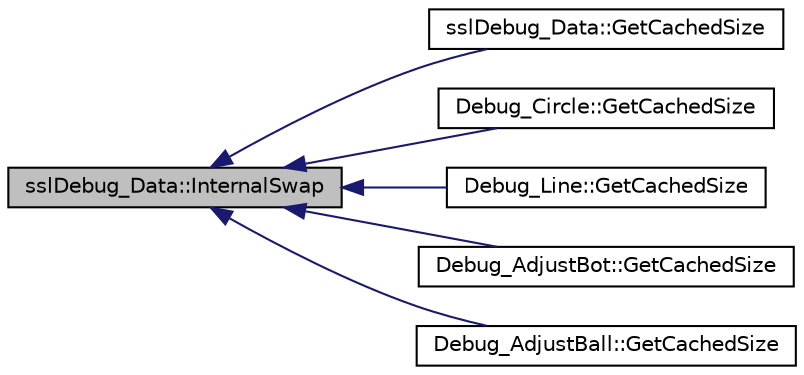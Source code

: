 digraph "sslDebug_Data::InternalSwap"
{
 // INTERACTIVE_SVG=YES
  edge [fontname="Helvetica",fontsize="10",labelfontname="Helvetica",labelfontsize="10"];
  node [fontname="Helvetica",fontsize="10",shape=record];
  rankdir="LR";
  Node1 [label="sslDebug_Data::InternalSwap",height=0.2,width=0.4,color="black", fillcolor="grey75", style="filled", fontcolor="black"];
  Node1 -> Node2 [dir="back",color="midnightblue",fontsize="10",style="solid",fontname="Helvetica"];
  Node2 [label="sslDebug_Data::GetCachedSize",height=0.2,width=0.4,color="black", fillcolor="white", style="filled",URL="$d4/d17/classssl_debug___data.html#a80cf1db2fc9ae597d72d821757b3dc7d"];
  Node1 -> Node3 [dir="back",color="midnightblue",fontsize="10",style="solid",fontname="Helvetica"];
  Node3 [label="Debug_Circle::GetCachedSize",height=0.2,width=0.4,color="black", fillcolor="white", style="filled",URL="$d0/d75/class_debug___circle.html#abb446dd962ae2ba27fcfe2ed6f795b01"];
  Node1 -> Node4 [dir="back",color="midnightblue",fontsize="10",style="solid",fontname="Helvetica"];
  Node4 [label="Debug_Line::GetCachedSize",height=0.2,width=0.4,color="black", fillcolor="white", style="filled",URL="$d0/d2a/class_debug___line.html#a47a523edf0d11f927abb6c0784351d26"];
  Node1 -> Node5 [dir="back",color="midnightblue",fontsize="10",style="solid",fontname="Helvetica"];
  Node5 [label="Debug_AdjustBot::GetCachedSize",height=0.2,width=0.4,color="black", fillcolor="white", style="filled",URL="$de/dd5/class_debug___adjust_bot.html#a645b8228e7da40b8c2ea92b73fdd46e5"];
  Node1 -> Node6 [dir="back",color="midnightblue",fontsize="10",style="solid",fontname="Helvetica"];
  Node6 [label="Debug_AdjustBall::GetCachedSize",height=0.2,width=0.4,color="black", fillcolor="white", style="filled",URL="$d9/d50/class_debug___adjust_ball.html#a942f1a81eadb9adaa6cb2d58f66792f9"];
}
